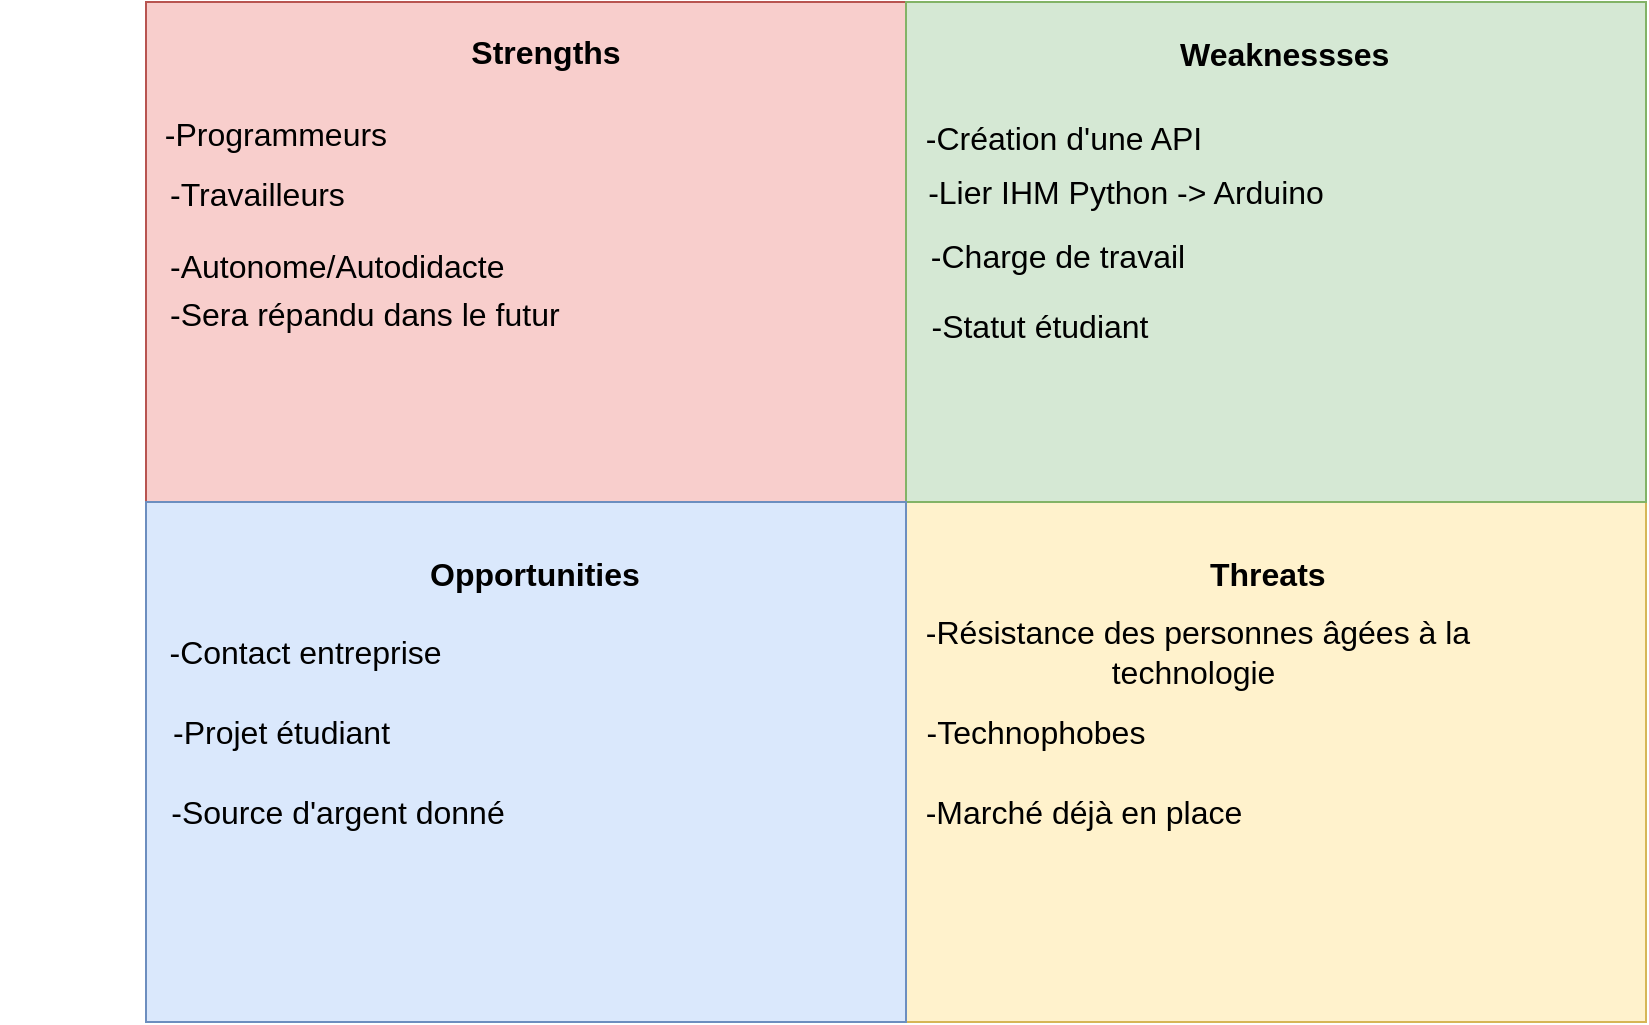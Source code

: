 <mxfile version="17.4.6" type="device"><diagram id="YE2m6dxCLrGho_UxOK-2" name="Page-1"><mxGraphModel dx="1865" dy="617" grid="1" gridSize="10" guides="1" tooltips="1" connect="1" arrows="1" fold="1" page="1" pageScale="1" pageWidth="827" pageHeight="1169" math="0" shadow="0"><root><mxCell id="0"/><mxCell id="1" parent="0"/><mxCell id="ni4vXTfDWwFUuVfkuxAI-7" value="" style="rounded=0;whiteSpace=wrap;html=1;fillColor=#fff2cc;strokeColor=#d6b656;" vertex="1" parent="1"><mxGeometry x="30" y="120" width="750" height="510" as="geometry"/></mxCell><mxCell id="ni4vXTfDWwFUuVfkuxAI-8" value="" style="rounded=0;whiteSpace=wrap;html=1;fillColor=#f8cecc;strokeColor=#b85450;" vertex="1" parent="1"><mxGeometry x="30" y="120" width="380" height="250" as="geometry"/></mxCell><mxCell id="ni4vXTfDWwFUuVfkuxAI-9" value="" style="rounded=0;whiteSpace=wrap;html=1;fillColor=#d5e8d4;strokeColor=#82b366;" vertex="1" parent="1"><mxGeometry x="410" y="120" width="370" height="250" as="geometry"/></mxCell><mxCell id="ni4vXTfDWwFUuVfkuxAI-11" value="" style="rounded=0;whiteSpace=wrap;html=1;fillColor=#dae8fc;strokeColor=#6c8ebf;" vertex="1" parent="1"><mxGeometry x="30" y="370" width="380" height="260" as="geometry"/></mxCell><mxCell id="ni4vXTfDWwFUuVfkuxAI-12" value="&lt;span style=&quot;font-size: 16px&quot;&gt;&lt;b&gt;Strengths&lt;/b&gt;&lt;/span&gt;" style="text;html=1;strokeColor=none;fillColor=none;align=center;verticalAlign=middle;whiteSpace=wrap;rounded=0;" vertex="1" parent="1"><mxGeometry x="90" y="130" width="280" height="30" as="geometry"/></mxCell><mxCell id="ni4vXTfDWwFUuVfkuxAI-13" value="&lt;div style=&quot;text-align: center&quot;&gt;&lt;span&gt;&lt;font face=&quot;helvetica&quot;&gt;&lt;b&gt;Weaknessses&lt;/b&gt;&lt;/font&gt;&lt;/span&gt;&lt;/div&gt;" style="text;whiteSpace=wrap;html=1;fontSize=16;" vertex="1" parent="1"><mxGeometry x="545" y="130" width="100" height="30" as="geometry"/></mxCell><mxCell id="ni4vXTfDWwFUuVfkuxAI-14" value="&lt;div style=&quot;text-align: center&quot;&gt;&lt;span&gt;&lt;font face=&quot;helvetica&quot;&gt;&lt;b&gt;Opportunities&lt;/b&gt;&lt;/font&gt;&lt;/span&gt;&lt;/div&gt;" style="text;whiteSpace=wrap;html=1;fontSize=16;" vertex="1" parent="1"><mxGeometry x="170" y="390" width="100" height="30" as="geometry"/></mxCell><mxCell id="ni4vXTfDWwFUuVfkuxAI-15" value="&lt;div style=&quot;text-align: center&quot;&gt;&lt;font face=&quot;helvetica&quot;&gt;&lt;b&gt;Threats&lt;/b&gt;&lt;/font&gt;&lt;/div&gt;" style="text;whiteSpace=wrap;html=1;fontSize=16;" vertex="1" parent="1"><mxGeometry x="560" y="390" width="100" height="30" as="geometry"/></mxCell><mxCell id="ni4vXTfDWwFUuVfkuxAI-16" value="-Résistance des personnes âgées à la technologie&amp;nbsp;" style="text;html=1;strokeColor=none;fillColor=none;align=center;verticalAlign=middle;whiteSpace=wrap;rounded=0;fontSize=16;" vertex="1" parent="1"><mxGeometry x="411" y="430" width="290" height="30" as="geometry"/></mxCell><mxCell id="ni4vXTfDWwFUuVfkuxAI-17" value="-Technophobes" style="text;html=1;strokeColor=none;fillColor=none;align=center;verticalAlign=middle;whiteSpace=wrap;rounded=0;fontSize=16;" vertex="1" parent="1"><mxGeometry x="400" y="470" width="150" height="30" as="geometry"/></mxCell><mxCell id="ni4vXTfDWwFUuVfkuxAI-18" value="-Programmeurs" style="text;html=1;strokeColor=none;fillColor=none;align=center;verticalAlign=middle;whiteSpace=wrap;rounded=0;fontSize=16;" vertex="1" parent="1"><mxGeometry x="10" y="171" width="170" height="30" as="geometry"/></mxCell><mxCell id="ni4vXTfDWwFUuVfkuxAI-19" value="&lt;div style=&quot;text-align: center&quot;&gt;&lt;font face=&quot;helvetica&quot;&gt;-Travailleurs&amp;nbsp;&lt;/font&gt;&lt;/div&gt;" style="text;whiteSpace=wrap;html=1;fontSize=16;" vertex="1" parent="1"><mxGeometry x="40" y="200" width="140" height="30" as="geometry"/></mxCell><mxCell id="ni4vXTfDWwFUuVfkuxAI-20" value="&lt;div style=&quot;text-align: center&quot;&gt;&lt;font face=&quot;helvetica&quot;&gt;-Autonome/Autodidacte&lt;/font&gt;&lt;/div&gt;" style="text;whiteSpace=wrap;html=1;fontSize=16;" vertex="1" parent="1"><mxGeometry x="40" y="236" width="190" height="30" as="geometry"/></mxCell><mxCell id="ni4vXTfDWwFUuVfkuxAI-22" value="&lt;div style=&quot;text-align: center&quot;&gt;&lt;font face=&quot;helvetica&quot;&gt;-Sera répandu dans le futur&lt;/font&gt;&lt;/div&gt;" style="text;whiteSpace=wrap;html=1;fontSize=16;" vertex="1" parent="1"><mxGeometry x="40" y="260" width="240" height="30" as="geometry"/></mxCell><mxCell id="ni4vXTfDWwFUuVfkuxAI-23" value="-Création d'une API" style="text;html=1;strokeColor=none;fillColor=none;align=center;verticalAlign=middle;whiteSpace=wrap;rounded=0;fontSize=16;" vertex="1" parent="1"><mxGeometry x="339" y="173" width="300" height="30" as="geometry"/></mxCell><mxCell id="ni4vXTfDWwFUuVfkuxAI-24" value="-Lier IHM Python -&amp;gt; Arduino" style="text;html=1;strokeColor=none;fillColor=none;align=center;verticalAlign=middle;whiteSpace=wrap;rounded=0;fontSize=16;" vertex="1" parent="1"><mxGeometry x="410" y="200" width="220" height="30" as="geometry"/></mxCell><mxCell id="ni4vXTfDWwFUuVfkuxAI-25" value="-Source d'argent donné" style="text;html=1;strokeColor=none;fillColor=none;align=center;verticalAlign=middle;whiteSpace=wrap;rounded=0;fontSize=16;" vertex="1" parent="1"><mxGeometry x="26" y="510" width="200" height="30" as="geometry"/></mxCell><mxCell id="ni4vXTfDWwFUuVfkuxAI-26" value="-Projet étudiant&amp;nbsp;" style="text;html=1;strokeColor=none;fillColor=none;align=center;verticalAlign=middle;whiteSpace=wrap;rounded=0;fontSize=16;" vertex="1" parent="1"><mxGeometry x="25" y="470" width="150" height="30" as="geometry"/></mxCell><mxCell id="ni4vXTfDWwFUuVfkuxAI-28" value="-Contact entreprise&amp;nbsp;" style="text;html=1;strokeColor=none;fillColor=none;align=center;verticalAlign=middle;whiteSpace=wrap;rounded=0;fontSize=16;" vertex="1" parent="1"><mxGeometry x="-43" y="430" width="310" height="30" as="geometry"/></mxCell><mxCell id="ni4vXTfDWwFUuVfkuxAI-29" value="-Charge de travail" style="text;html=1;strokeColor=none;fillColor=none;align=center;verticalAlign=middle;whiteSpace=wrap;rounded=0;fontSize=16;" vertex="1" parent="1"><mxGeometry x="401" y="232" width="170" height="30" as="geometry"/></mxCell><mxCell id="ni4vXTfDWwFUuVfkuxAI-31" value="-Statut étudiant" style="text;html=1;strokeColor=none;fillColor=none;align=center;verticalAlign=middle;whiteSpace=wrap;rounded=0;fontSize=16;" vertex="1" parent="1"><mxGeometry x="391" y="267" width="172" height="30" as="geometry"/></mxCell><mxCell id="ni4vXTfDWwFUuVfkuxAI-32" value="-Marché déjà en place" style="text;html=1;strokeColor=none;fillColor=none;align=center;verticalAlign=middle;whiteSpace=wrap;rounded=0;fontSize=16;" vertex="1" parent="1"><mxGeometry x="409" y="510" width="180" height="30" as="geometry"/></mxCell></root></mxGraphModel></diagram></mxfile>